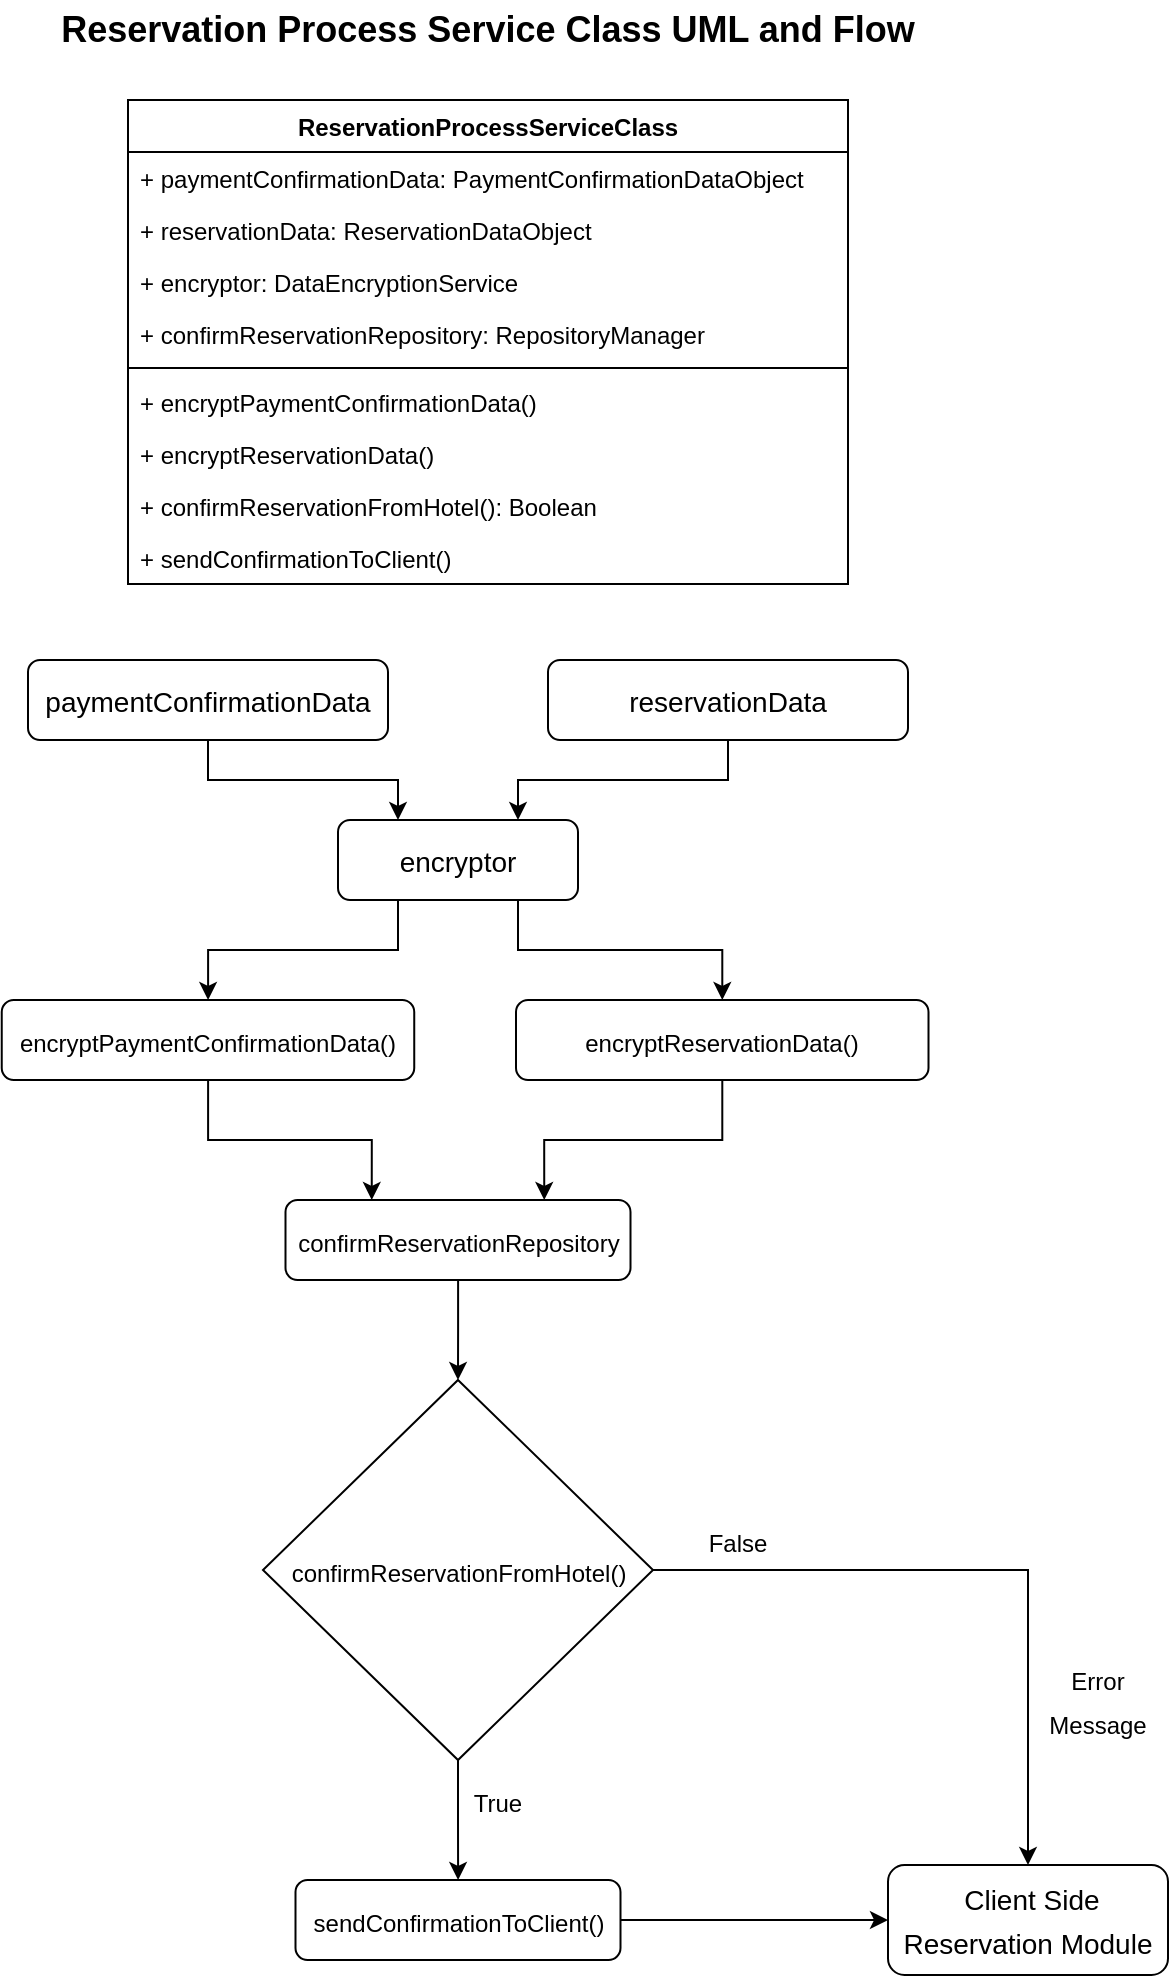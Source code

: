 <mxfile version="13.8.1" type="device"><diagram id="C5RBs43oDa-KdzZeNtuy" name="Page-1"><mxGraphModel dx="1319" dy="816" grid="1" gridSize="10" guides="1" tooltips="1" connect="1" arrows="1" fold="1" page="1" pageScale="1" pageWidth="827" pageHeight="1169" math="0" shadow="0"><root><mxCell id="WIyWlLk6GJQsqaUBKTNV-0"/><mxCell id="WIyWlLk6GJQsqaUBKTNV-1" parent="WIyWlLk6GJQsqaUBKTNV-0"/><mxCell id="zBhWQRF4P_JEcmPUDY7l-8" value="Reservation Process Service Class UML and Flow" style="text;align=center;fontStyle=1;verticalAlign=middle;spacingLeft=3;spacingRight=3;strokeColor=none;rotatable=0;points=[[0,0.5],[1,0.5]];portConstraint=eastwest;fontSize=18;" vertex="1" parent="WIyWlLk6GJQsqaUBKTNV-1"><mxGeometry x="170" y="50" width="460" height="26" as="geometry"/></mxCell><mxCell id="zBhWQRF4P_JEcmPUDY7l-14" value="&lt;font style=&quot;font-size: 14px&quot;&gt;paymentConfirmationData&lt;/font&gt;" style="rounded=1;whiteSpace=wrap;html=1;fontSize=18;" vertex="1" parent="WIyWlLk6GJQsqaUBKTNV-1"><mxGeometry x="170" y="380" width="180" height="40" as="geometry"/></mxCell><mxCell id="zBhWQRF4P_JEcmPUDY7l-21" value="" style="edgeStyle=orthogonalEdgeStyle;rounded=0;orthogonalLoop=1;jettySize=auto;html=1;fontSize=18;entryX=0.25;entryY=0;entryDx=0;entryDy=0;" edge="1" parent="WIyWlLk6GJQsqaUBKTNV-1" source="zBhWQRF4P_JEcmPUDY7l-14" target="zBhWQRF4P_JEcmPUDY7l-20"><mxGeometry relative="1" as="geometry"><mxPoint x="385" y="550" as="sourcePoint"/></mxGeometry></mxCell><mxCell id="zBhWQRF4P_JEcmPUDY7l-19" value="&lt;font style=&quot;font-size: 14px&quot;&gt;&amp;nbsp;Client Side Reservation Module&lt;/font&gt;" style="rounded=1;whiteSpace=wrap;html=1;fontSize=18;" vertex="1" parent="WIyWlLk6GJQsqaUBKTNV-1"><mxGeometry x="600" y="982.5" width="140" height="55" as="geometry"/></mxCell><mxCell id="zBhWQRF4P_JEcmPUDY7l-30" value="" style="edgeStyle=orthogonalEdgeStyle;rounded=0;orthogonalLoop=1;jettySize=auto;html=1;fontSize=18;exitX=0.25;exitY=1;exitDx=0;exitDy=0;" edge="1" parent="WIyWlLk6GJQsqaUBKTNV-1" source="zBhWQRF4P_JEcmPUDY7l-20" target="zBhWQRF4P_JEcmPUDY7l-29"><mxGeometry relative="1" as="geometry"/></mxCell><mxCell id="zBhWQRF4P_JEcmPUDY7l-48" style="edgeStyle=orthogonalEdgeStyle;rounded=0;orthogonalLoop=1;jettySize=auto;html=1;fontSize=18;exitX=0.75;exitY=1;exitDx=0;exitDy=0;" edge="1" parent="WIyWlLk6GJQsqaUBKTNV-1" source="zBhWQRF4P_JEcmPUDY7l-20" target="zBhWQRF4P_JEcmPUDY7l-47"><mxGeometry relative="1" as="geometry"/></mxCell><mxCell id="zBhWQRF4P_JEcmPUDY7l-20" value="&lt;span style=&quot;font-size: 14px&quot;&gt;encryptor&lt;/span&gt;" style="rounded=1;whiteSpace=wrap;html=1;fontSize=18;" vertex="1" parent="WIyWlLk6GJQsqaUBKTNV-1"><mxGeometry x="325" y="460" width="120" height="40" as="geometry"/></mxCell><mxCell id="zBhWQRF4P_JEcmPUDY7l-23" value="&lt;font style=&quot;font-size: 12px&quot;&gt;False&lt;/font&gt;" style="text;html=1;strokeColor=none;fillColor=none;align=center;verticalAlign=middle;whiteSpace=wrap;rounded=0;fontSize=18;" vertex="1" parent="WIyWlLk6GJQsqaUBKTNV-1"><mxGeometry x="500" y="810" width="50" height="20" as="geometry"/></mxCell><mxCell id="zBhWQRF4P_JEcmPUDY7l-25" value="&lt;font style=&quot;font-size: 12px&quot;&gt;Error Message&lt;/font&gt;" style="text;html=1;strokeColor=none;fillColor=none;align=center;verticalAlign=middle;whiteSpace=wrap;rounded=0;fontSize=18;" vertex="1" parent="WIyWlLk6GJQsqaUBKTNV-1"><mxGeometry x="680" y="890" width="50" height="20" as="geometry"/></mxCell><mxCell id="zBhWQRF4P_JEcmPUDY7l-36" value="" style="edgeStyle=orthogonalEdgeStyle;rounded=0;orthogonalLoop=1;jettySize=auto;html=1;fontSize=18;" edge="1" parent="WIyWlLk6GJQsqaUBKTNV-1" source="zBhWQRF4P_JEcmPUDY7l-26" target="zBhWQRF4P_JEcmPUDY7l-35"><mxGeometry relative="1" as="geometry"/></mxCell><mxCell id="zBhWQRF4P_JEcmPUDY7l-38" style="edgeStyle=orthogonalEdgeStyle;rounded=0;orthogonalLoop=1;jettySize=auto;html=1;entryX=0.5;entryY=0;entryDx=0;entryDy=0;fontSize=18;" edge="1" parent="WIyWlLk6GJQsqaUBKTNV-1" source="zBhWQRF4P_JEcmPUDY7l-26" target="zBhWQRF4P_JEcmPUDY7l-19"><mxGeometry relative="1" as="geometry"/></mxCell><mxCell id="zBhWQRF4P_JEcmPUDY7l-26" value="&lt;span style=&quot;font-size: 12px ; text-align: left&quot;&gt;confirmReservationFromHotel()&lt;/span&gt;" style="rhombus;whiteSpace=wrap;html=1;fontSize=18;" vertex="1" parent="WIyWlLk6GJQsqaUBKTNV-1"><mxGeometry x="287.5" y="740" width="195" height="190" as="geometry"/></mxCell><mxCell id="zBhWQRF4P_JEcmPUDY7l-33" value="" style="edgeStyle=orthogonalEdgeStyle;rounded=0;orthogonalLoop=1;jettySize=auto;html=1;fontSize=18;entryX=0.25;entryY=0;entryDx=0;entryDy=0;" edge="1" parent="WIyWlLk6GJQsqaUBKTNV-1" source="zBhWQRF4P_JEcmPUDY7l-29" target="zBhWQRF4P_JEcmPUDY7l-32"><mxGeometry relative="1" as="geometry"/></mxCell><mxCell id="zBhWQRF4P_JEcmPUDY7l-29" value="&lt;span style=&quot;font-size: 12px ; text-align: left&quot;&gt;encryptPaymentConfirmationData()&lt;/span&gt;" style="rounded=1;whiteSpace=wrap;html=1;fontSize=18;" vertex="1" parent="WIyWlLk6GJQsqaUBKTNV-1"><mxGeometry x="156.87" y="550" width="206.25" height="40" as="geometry"/></mxCell><mxCell id="zBhWQRF4P_JEcmPUDY7l-34" value="" style="edgeStyle=orthogonalEdgeStyle;rounded=0;orthogonalLoop=1;jettySize=auto;html=1;fontSize=18;" edge="1" parent="WIyWlLk6GJQsqaUBKTNV-1" source="zBhWQRF4P_JEcmPUDY7l-32" target="zBhWQRF4P_JEcmPUDY7l-26"><mxGeometry relative="1" as="geometry"/></mxCell><mxCell id="zBhWQRF4P_JEcmPUDY7l-32" value="&lt;span style=&quot;font-size: 12px ; text-align: left&quot;&gt;confirmReservationRepository&lt;/span&gt;" style="rounded=1;whiteSpace=wrap;html=1;fontSize=18;" vertex="1" parent="WIyWlLk6GJQsqaUBKTNV-1"><mxGeometry x="298.75" y="650" width="172.5" height="40" as="geometry"/></mxCell><mxCell id="zBhWQRF4P_JEcmPUDY7l-4" value="ReservationProcessServiceClass" style="swimlane;fontStyle=1;align=center;verticalAlign=top;childLayout=stackLayout;horizontal=1;startSize=26;horizontalStack=0;resizeParent=1;resizeParentMax=0;resizeLast=0;collapsible=1;marginBottom=0;" vertex="1" parent="WIyWlLk6GJQsqaUBKTNV-1"><mxGeometry x="220" y="100" width="360" height="242" as="geometry"/></mxCell><mxCell id="zBhWQRF4P_JEcmPUDY7l-5" value="+ paymentConfirmationData: PaymentConfirmationDataObject" style="text;strokeColor=none;fillColor=none;align=left;verticalAlign=top;spacingLeft=4;spacingRight=4;overflow=hidden;rotatable=0;points=[[0,0.5],[1,0.5]];portConstraint=eastwest;" vertex="1" parent="zBhWQRF4P_JEcmPUDY7l-4"><mxGeometry y="26" width="360" height="26" as="geometry"/></mxCell><mxCell id="zBhWQRF4P_JEcmPUDY7l-9" value="+ reservationData: ReservationDataObject" style="text;strokeColor=none;fillColor=none;align=left;verticalAlign=top;spacingLeft=4;spacingRight=4;overflow=hidden;rotatable=0;points=[[0,0.5],[1,0.5]];portConstraint=eastwest;" vertex="1" parent="zBhWQRF4P_JEcmPUDY7l-4"><mxGeometry y="52" width="360" height="26" as="geometry"/></mxCell><mxCell id="zBhWQRF4P_JEcmPUDY7l-10" value="+ encryptor: DataEncryptionService" style="text;strokeColor=none;fillColor=none;align=left;verticalAlign=top;spacingLeft=4;spacingRight=4;overflow=hidden;rotatable=0;points=[[0,0.5],[1,0.5]];portConstraint=eastwest;" vertex="1" parent="zBhWQRF4P_JEcmPUDY7l-4"><mxGeometry y="78" width="360" height="26" as="geometry"/></mxCell><mxCell id="zBhWQRF4P_JEcmPUDY7l-11" value="+ confirmReservationRepository: RepositoryManager" style="text;strokeColor=none;fillColor=none;align=left;verticalAlign=top;spacingLeft=4;spacingRight=4;overflow=hidden;rotatable=0;points=[[0,0.5],[1,0.5]];portConstraint=eastwest;" vertex="1" parent="zBhWQRF4P_JEcmPUDY7l-4"><mxGeometry y="104" width="360" height="26" as="geometry"/></mxCell><mxCell id="zBhWQRF4P_JEcmPUDY7l-6" value="" style="line;strokeWidth=1;fillColor=none;align=left;verticalAlign=middle;spacingTop=-1;spacingLeft=3;spacingRight=3;rotatable=0;labelPosition=right;points=[];portConstraint=eastwest;" vertex="1" parent="zBhWQRF4P_JEcmPUDY7l-4"><mxGeometry y="130" width="360" height="8" as="geometry"/></mxCell><mxCell id="zBhWQRF4P_JEcmPUDY7l-12" value="+ encryptPaymentConfirmationData()" style="text;strokeColor=none;fillColor=none;align=left;verticalAlign=top;spacingLeft=4;spacingRight=4;overflow=hidden;rotatable=0;points=[[0,0.5],[1,0.5]];portConstraint=eastwest;" vertex="1" parent="zBhWQRF4P_JEcmPUDY7l-4"><mxGeometry y="138" width="360" height="26" as="geometry"/></mxCell><mxCell id="zBhWQRF4P_JEcmPUDY7l-46" value="+ encryptReservationData()" style="text;strokeColor=none;fillColor=none;align=left;verticalAlign=top;spacingLeft=4;spacingRight=4;overflow=hidden;rotatable=0;points=[[0,0.5],[1,0.5]];portConstraint=eastwest;" vertex="1" parent="zBhWQRF4P_JEcmPUDY7l-4"><mxGeometry y="164" width="360" height="26" as="geometry"/></mxCell><mxCell id="zBhWQRF4P_JEcmPUDY7l-7" value="+ confirmReservationFromHotel(): Boolean" style="text;strokeColor=none;fillColor=none;align=left;verticalAlign=top;spacingLeft=4;spacingRight=4;overflow=hidden;rotatable=0;points=[[0,0.5],[1,0.5]];portConstraint=eastwest;" vertex="1" parent="zBhWQRF4P_JEcmPUDY7l-4"><mxGeometry y="190" width="360" height="26" as="geometry"/></mxCell><mxCell id="zBhWQRF4P_JEcmPUDY7l-13" value="+ sendConfirmationToClient()" style="text;strokeColor=none;fillColor=none;align=left;verticalAlign=top;spacingLeft=4;spacingRight=4;overflow=hidden;rotatable=0;points=[[0,0.5],[1,0.5]];portConstraint=eastwest;" vertex="1" parent="zBhWQRF4P_JEcmPUDY7l-4"><mxGeometry y="216" width="360" height="26" as="geometry"/></mxCell><mxCell id="zBhWQRF4P_JEcmPUDY7l-52" style="edgeStyle=orthogonalEdgeStyle;rounded=0;orthogonalLoop=1;jettySize=auto;html=1;fontSize=18;" edge="1" parent="WIyWlLk6GJQsqaUBKTNV-1" source="zBhWQRF4P_JEcmPUDY7l-35" target="zBhWQRF4P_JEcmPUDY7l-19"><mxGeometry relative="1" as="geometry"/></mxCell><mxCell id="zBhWQRF4P_JEcmPUDY7l-35" value="&lt;div style=&quot;text-align: left&quot;&gt;&lt;span style=&quot;font-size: 12px&quot;&gt;sendConfirmationToClient()&lt;/span&gt;&lt;br&gt;&lt;/div&gt;" style="rounded=1;whiteSpace=wrap;html=1;fontSize=18;" vertex="1" parent="WIyWlLk6GJQsqaUBKTNV-1"><mxGeometry x="303.75" y="990" width="162.5" height="40" as="geometry"/></mxCell><mxCell id="zBhWQRF4P_JEcmPUDY7l-37" value="&lt;font style=&quot;font-size: 12px&quot;&gt;True&lt;/font&gt;" style="text;html=1;strokeColor=none;fillColor=none;align=center;verticalAlign=middle;whiteSpace=wrap;rounded=0;fontSize=18;" vertex="1" parent="WIyWlLk6GJQsqaUBKTNV-1"><mxGeometry x="380" y="940" width="50" height="20" as="geometry"/></mxCell><mxCell id="zBhWQRF4P_JEcmPUDY7l-45" style="edgeStyle=orthogonalEdgeStyle;rounded=0;orthogonalLoop=1;jettySize=auto;html=1;entryX=0.75;entryY=0;entryDx=0;entryDy=0;fontSize=18;" edge="1" parent="WIyWlLk6GJQsqaUBKTNV-1" source="zBhWQRF4P_JEcmPUDY7l-44" target="zBhWQRF4P_JEcmPUDY7l-20"><mxGeometry relative="1" as="geometry"/></mxCell><mxCell id="zBhWQRF4P_JEcmPUDY7l-44" value="&lt;span style=&quot;font-size: 14px&quot;&gt;reservationData&lt;/span&gt;" style="rounded=1;whiteSpace=wrap;html=1;fontSize=18;" vertex="1" parent="WIyWlLk6GJQsqaUBKTNV-1"><mxGeometry x="430" y="380" width="180" height="40" as="geometry"/></mxCell><mxCell id="zBhWQRF4P_JEcmPUDY7l-49" style="edgeStyle=orthogonalEdgeStyle;rounded=0;orthogonalLoop=1;jettySize=auto;html=1;entryX=0.75;entryY=0;entryDx=0;entryDy=0;fontSize=18;" edge="1" parent="WIyWlLk6GJQsqaUBKTNV-1" source="zBhWQRF4P_JEcmPUDY7l-47" target="zBhWQRF4P_JEcmPUDY7l-32"><mxGeometry relative="1" as="geometry"/></mxCell><mxCell id="zBhWQRF4P_JEcmPUDY7l-47" value="&lt;span style=&quot;font-size: 12px ; text-align: left&quot;&gt;encryptReservationData()&lt;/span&gt;" style="rounded=1;whiteSpace=wrap;html=1;fontSize=18;" vertex="1" parent="WIyWlLk6GJQsqaUBKTNV-1"><mxGeometry x="414" y="550" width="206.25" height="40" as="geometry"/></mxCell></root></mxGraphModel></diagram></mxfile>